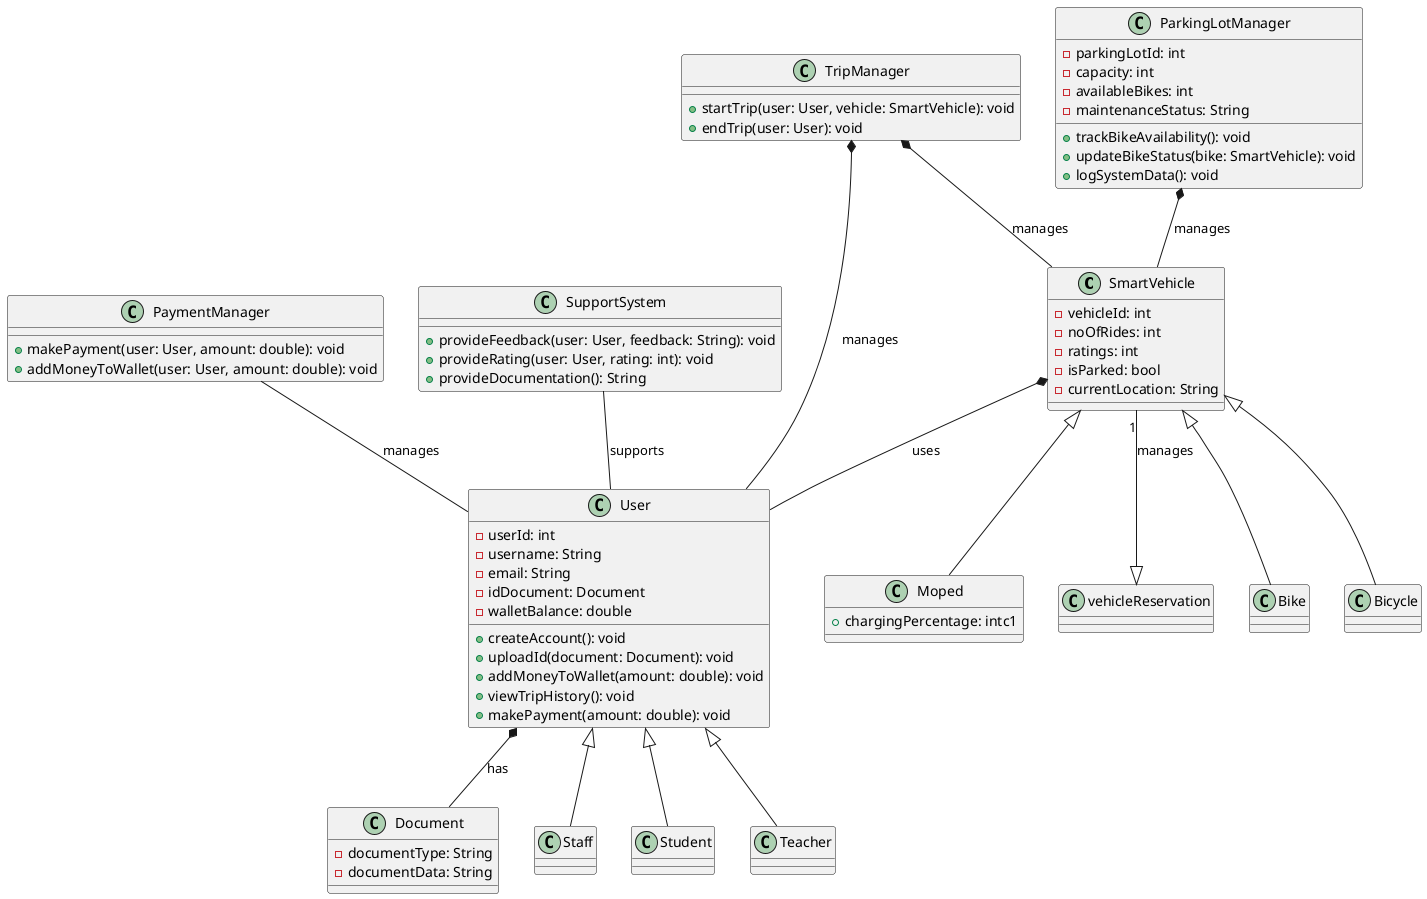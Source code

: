 @startuml

class SmartVehicle {
  -vehicleId: int
  -noOfRides: int
  -ratings: int
  -isParked: bool
  -currentLocation: String
}
class Bike
{
}
class Bicycle
{
}
class Moped
{ 
 +chargingPercentage: intc1
}


class User {
  -userId: int
  -username: String
  -email: String
  -idDocument: Document
  -walletBalance: double
  +createAccount(): void
  +uploadId(document: Document): void
  +addMoneyToWallet(amount: double): void
  +viewTripHistory(): void
  +makePayment(amount: double): void
}

class Document {
  -documentType: String
  -documentData: String
}
class Staff
{
}
class Student
{
}
class Teacher
{
}

' class vehicleReservation {
'   -reservationId: int
'   -user: User
'   -vehicle: SmartVehicle
'   -startTime: DateTime
'   -endTime: DateTime
'   -distanceTraveled: double
'   +calculateFare(): double
'   +startTrip(qrCode: String): void
'   +endTrip(qrCode: String): void
' }

class PaymentManager {
  +makePayment(user: User, amount: double): void
  +addMoneyToWallet(user: User, amount: double): void
}

class SupportSystem {
  +provideFeedback(user: User, feedback: String): void
  +provideRating(user: User, rating: int): void
  +provideDocumentation(): String
}

class ParkingLotManager {
  -parkingLotId: int
  -capacity: int
  -availableBikes: int
  -maintenanceStatus: String
  +trackBikeAvailability(): void
  +updateBikeStatus(bike: SmartVehicle): void
  +logSystemData(): void
}

class TripManager {
  +startTrip(user: User, vehicle: SmartVehicle): void
  +endTrip(user: User): void
}

User <|-- Staff
User <|-- Teacher
User <|-- Student

SmartVehicle <|-- Moped
SmartVehicle <|-- Bicycle
SmartVehicle <|-- Bike


User *-- Document: has
SmartVehicle *-- User: uses
SmartVehicle "1" --|> vehicleReservation: manages
PaymentManager -- User: manages
SupportSystem -- User: supports
ParkingLotManager *-- SmartVehicle: manages

TripManager *-- User: manages
TripManager *-- SmartVehicle: manages

@enduml